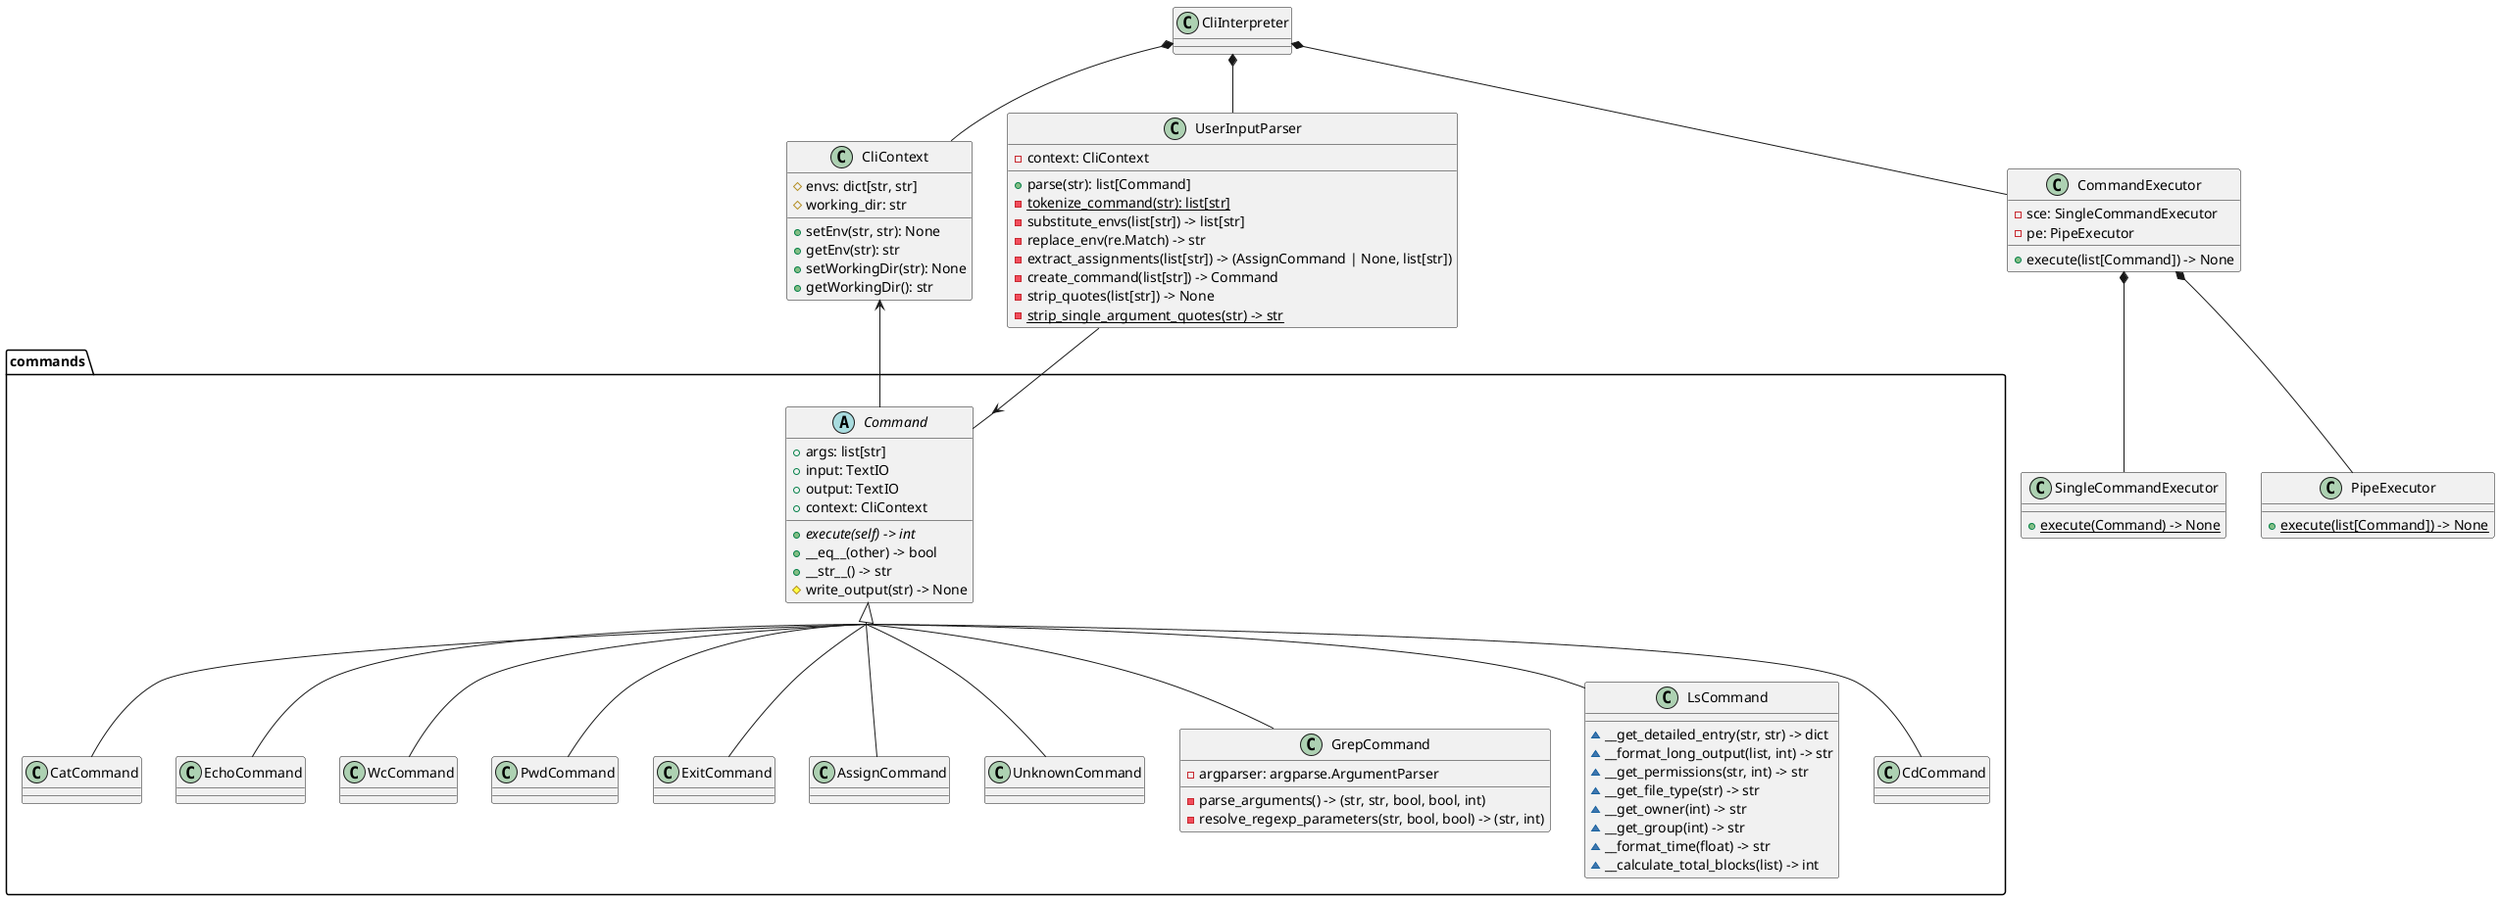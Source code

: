 @startuml
skinparam groupInheritance 4

class CliInterpreter {
}

class CliContext {
    # envs: dict[str, str]
    # working_dir: str
    + setEnv(str, str): None
    + getEnv(str): str
    + setWorkingDir(str): None
    + getWorkingDir(): str
}

class UserInputParser {
    - context: CliContext
    + parse(str): list[Command]
    - {static} tokenize_command(str): list[str]
    - substitute_envs(list[str]) -> list[str]
    - replace_env(re.Match) -> str
    - extract_assignments(list[str]) -> (AssignCommand | None, list[str])
    - create_command(list[str]) -> Command
    - strip_quotes(list[str]) -> None
    - {static} strip_single_argument_quotes(str) -> str
}

class CommandExecutor {
    - sce: SingleCommandExecutor
    - pe: PipeExecutor
    + execute(list[Command]) -> None
}

class SingleCommandExecutor {
    + {static} execute(Command) -> None
}

class PipeExecutor {
    + {static} execute(list[Command]) -> None
}

package commands {
    abstract class Command {
        + args: list[str]
        + input: TextIO
        + output: TextIO
        + context: CliContext
        + {abstract} execute(self) -> int
        + __eq__(other) -> bool
        + __str__() -> str
        # write_output(str) -> None
    }

    class CatCommand {
    }

    class EchoCommand {
    }

    class WcCommand {
    }

    class PwdCommand {
    }

    class ExitCommand {
    }

    class AssignCommand {
    }

    class UnknownCommand {
    }

    class GrepCommand {
        - argparser: argparse.ArgumentParser
        - parse_arguments() -> (str, str, bool, bool, int)
        - resolve_regexp_parameters(str, bool, bool) -> (str, int)
    }

    class LsCommand {
        ~ __get_detailed_entry(str, str) -> dict
        ~ __format_long_output(list, int) -> str
        ~ __get_permissions(str, int) -> str
        ~ __get_file_type(str) -> str
        ~ __get_owner(int) -> str
        ~ __get_group(int) -> str
        ~ __format_time(float) -> str
        ~ __calculate_total_blocks(list) -> int
    }

    class CdCommand {
    }
}

CliInterpreter *-- UserInputParser
CliInterpreter *-- CommandExecutor
CliInterpreter *-- CliContext

UserInputParser --> Command
CommandExecutor *-- SingleCommandExecutor
CommandExecutor *-- PipeExecutor

Command <|-- CatCommand
Command <|-- EchoCommand
Command <|-- WcCommand
Command <|-- PwdCommand
Command <|-- ExitCommand
Command <|-- AssignCommand
CliContext <-- Command
Command <|-- UnknownCommand
Command <|-- GrepCommand
Command <|-- LsCommand
Command <|-- CdCommand

@enduml